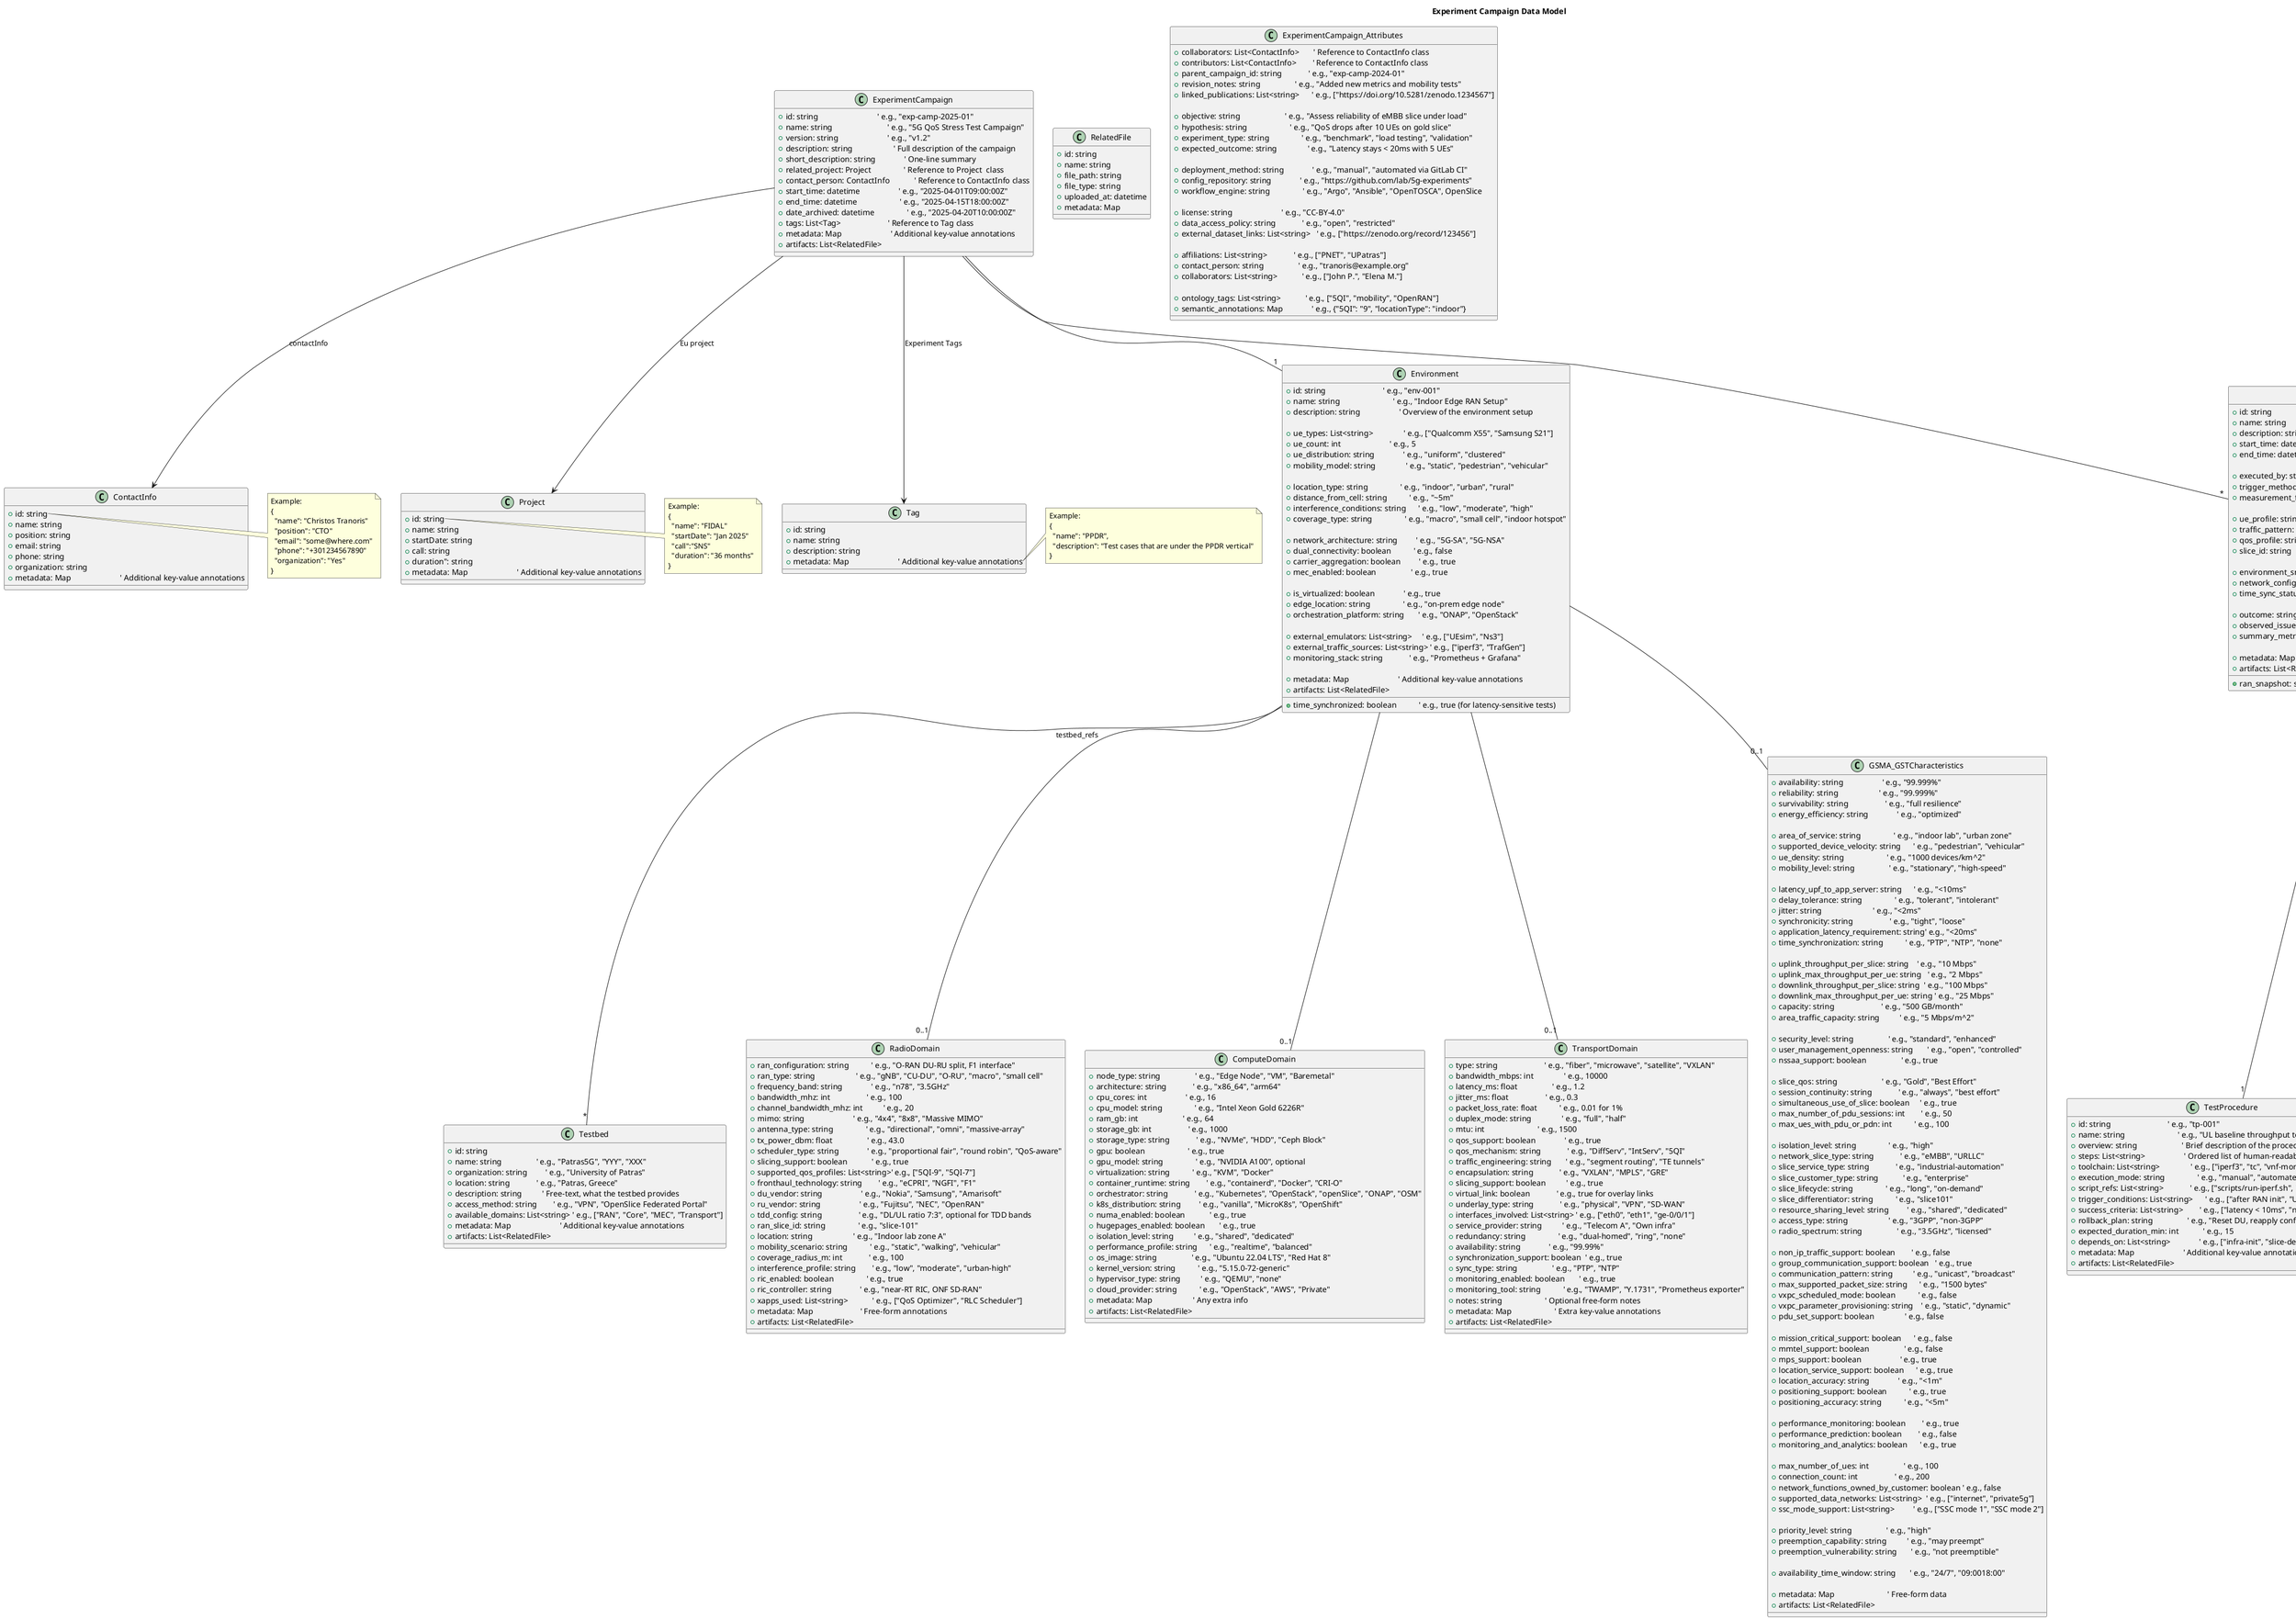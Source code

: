 '*************************************'
'UML Model of an Experiment Campaign Data Model
'Describes metadata related to properly storing and mamaging an experiement on top of 5G/network/cloud testbeds 
'
'Version: 0.1
'License: Apache 2.0
'
'Authors: 
'	Christos Tranoris, Univ. of Patras, GREECE
'
'
'
'*************************************'

@startuml
title Experiment Campaign Data Model


class ExperimentCampaign {
'=== Basic Attributes ===
  +id: string                             ' e.g., "exp-camp-2025-01"
  +name: string                           ' e.g., "5G QoS Stress Test Campaign"
  +version: string                        ' e.g., "v1.2"
  +description: string                    ' Full description of the campaign
  +short_description: string              ' One-line summary
  +related_project: Project                ' Reference to Project  class
  +contact_person: ContactInfo            ' Reference to ContactInfo class
  +start_time: datetime                   ' e.g., "2025-04-01T09:00:00Z"
  +end_time: datetime                     ' e.g., "2025-04-15T18:00:00Z"
  +date_archived: datetime                ' e.g., "2025-04-20T10:00:00Z"
  +tags: List<Tag>                       ' Reference to Tag class
  +metadata: Map                        ' Additional key-value annotations
  +artifacts: List<RelatedFile>
}


class Environment {
  +id: string                            ' e.g., "env-001"
  +name: string                          ' e.g., "Indoor Edge RAN Setup"
  +description: string                   ' Overview of the environment setup

  '=== UE Configuration ===
  +ue_types: List<string>               ' e.g., ["Qualcomm X55", "Samsung S21"]
  +ue_count: int                        ' e.g., 5
  +ue_distribution: string              ' e.g., "uniform", "clustered"
  +mobility_model: string               ' e.g., "static", "pedestrian", "vehicular"

  '=== Environmental Constraints ===
  +location_type: string                ' e.g., "indoor", "urban", "rural"
  +distance_from_cell: string           ' e.g., "~5m"
  +interference_conditions: string      ' e.g., "low", "moderate", "high"
  +coverage_type: string                ' e.g., "macro", "small cell", "indoor hotspot"

  '=== Network Modes & Features ===
  +network_architecture: string         ' e.g., "5G-SA", "5G-NSA"
  +dual_connectivity: boolean           ' e.g., false
  +carrier_aggregation: boolean         ' e.g., true
  +mec_enabled: boolean                 ' e.g., true

  '=== Experimentation Features ===
  +is_virtualized: boolean              ' e.g., true
  +edge_location: string                ' e.g., "on-prem edge node"
  +time_synchronized: boolean           ' e.g., true (for latency-sensitive tests)
  +orchestration_platform: string       ' e.g., "ONAP", "OpenStack"

  '=== External Systems ===
  +external_emulators: List<string>     ' e.g., ["UEsim", "Ns3"]
  +external_traffic_sources: List<string> ' e.g., ["iperf3", "TrafGen"]
  +monitoring_stack: string             ' e.g., "Prometheus + Grafana"

  +metadata: Map                        ' Additional key-value annotations
  +artifacts: List<RelatedFile>
}



class Testbed {
  +id: string
  +name: string                 ' e.g., "Patras5G", "YYY", "XXX"
  +organization: string         ' e.g., "University of Patras"
  +location: string             ' e.g., "Patras, Greece"
  +description: string          ' Free-text, what the testbed provides
  +access_method: string        ' e.g., "VPN", "OpenSlice Federated Portal"
  +available_domains: List<string> ' e.g., ["RAN", "Core", "MEC", "Transport"]
  +metadata: Map                        ' Additional key-value annotations
  +artifacts: List<RelatedFile>
}


class RadioDomain {
  +ran_configuration: string           ' e.g., "O-RAN DU-RU split, F1 interface"
  +ran_type: string                    ' e.g., "gNB", "CU-DU", "O-RU", "macro", "small cell"
  +frequency_band: string              ' e.g., "n78", "3.5GHz"
  +bandwidth_mhz: int                  ' e.g., 100
  +channel_bandwidth_mhz: int          ' e.g., 20
  +mimo: string                        ' e.g., "4x4", "8x8", "Massive MIMO"
  +antenna_type: string                ' e.g., "directional", "omni", "massive-array"
  +tx_power_dbm: float                 ' e.g., 43.0
  +scheduler_type: string              ' e.g., "proportional fair", "round robin", "QoS-aware"
  +slicing_support: boolean            ' e.g., true
  +supported_qos_profiles: List<string>' e.g., ["5QI-9", "5QI-7"]
  +fronthaul_technology: string        ' e.g., "eCPRI", "NGFI", "F1"
  +du_vendor: string                   ' e.g., "Nokia", "Samsung", "Amarisoft"
  +ru_vendor: string                   ' e.g., "Fujitsu", "NEC", "OpenRAN"
  +tdd_config: string                  ' e.g., "DL/UL ratio 7:3", optional for TDD bands
  +ran_slice_id: string                ' e.g., "slice-101"
  +location: string                    ' e.g., "Indoor lab zone A"
  +mobility_scenario: string           ' e.g., "static", "walking", "vehicular"
  +coverage_radius_m: int             ' e.g., 100
  +interference_profile: string        ' e.g., "low", "moderate", "urban-high"
  +ric_enabled: boolean                ' e.g., true
  +ric_controller: string              ' e.g., "near-RT RIC, ONF SD-RAN"
  +xapps_used: List<string>            ' e.g., ["QoS Optimizer", "RLC Scheduler"]
  +metadata: Map                       ' Free-form annotations
  +artifacts: List<RelatedFile>
}


class ComputeDomain {
  +node_type: string                 ' e.g., "Edge Node", "VM", "Baremetal"
  +architecture: string             ' e.g., "x86_64", "arm64"
  +cpu_cores: int                   ' e.g., 16
  +cpu_model: string                ' e.g., "Intel Xeon Gold 6226R"
  +ram_gb: int                      ' e.g., 64
  +storage_gb: int                  ' e.g., 1000
  +storage_type: string             ' e.g., "NVMe", "HDD", "Ceph Block"
  +gpu: boolean                     ' e.g., true
  +gpu_model: string                ' e.g., "NVIDIA A100", optional
  +virtualization: string           ' e.g., "KVM", "Docker"
  +container_runtime: string        ' e.g., "containerd", "Docker", "CRI-O"
  +orchestrator: string             ' e.g., "Kubernetes", "OpenStack", "openSlice", "ONAP", "OSM"
  +k8s_distribution: string         ' e.g., "vanilla", "MicroK8s", "OpenShift"
  +numa_enabled: boolean            ' e.g., true
  +hugepages_enabled: boolean       ' e.g., true
  +isolation_level: string          ' e.g., "shared", "dedicated"
  +performance_profile: string      ' e.g., "realtime", "balanced"
  +os_image: string                 ' e.g., "Ubuntu 22.04 LTS", "Red Hat 8"
  +kernel_version: string           ' e.g., "5.15.0-72-generic"
  +hypervisor_type: string          ' e.g., "QEMU", "none"
  +cloud_provider: string           ' e.g., "OpenStack", "AWS", "Private"
  +metadata: Map                    ' Any extra info
  +artifacts: List<RelatedFile>
}


class TransportDomain {
  +type: string                       ' e.g., "fiber", "microwave", "satellite", "VXLAN"
  +bandwidth_mbps: int               ' e.g., 10000
  +latency_ms: float                 ' e.g., 1.2
  +jitter_ms: float                  ' e.g., 0.3
  +packet_loss_rate: float           ' e.g., 0.01 for 1%
  +duplex_mode: string               ' e.g., "full", "half"
  +mtu: int                          ' e.g., 1500
  +qos_support: boolean              ' e.g., true
  +qos_mechanism: string             ' e.g., "DiffServ", "IntServ", "5QI"
  +traffic_engineering: string       ' e.g., "segment routing", "TE tunnels"
  +encapsulation: string             ' e.g., "VXLAN", "MPLS", "GRE"
  +slicing_support: boolean          ' e.g., true
  +virtual_link: boolean             ' e.g., true for overlay links
  +underlay_type: string             ' e.g., "physical", "VPN", "SD-WAN"
  +interfaces_involved: List<string> ' e.g., ["eth0", "eth1", "ge-0/0/1"]
  +service_provider: string          ' e.g., "Telecom A", "Own infra"
  +redundancy: string                ' e.g., "dual-homed", "ring", "none"
  +availability: string              ' e.g., "99.99%"
  +synchronization_support: boolean  ' e.g., true
  +sync_type: string                 ' e.g., "PTP", "NTP"
  +monitoring_enabled: boolean       ' e.g., true
  +monitoring_tool: string           ' e.g., "TWAMP", "Y.1731", "Prometheus exporter"
  +notes: string                     ' Optional free-form notes
  +metadata: Map                     ' Extra key-value annotations
  +artifacts: List<RelatedFile>
}


class GSMA_GSTCharacteristics {

  '=== Availability & Reliability ===
  +availability: string                   ' e.g., "99.999%"
  +reliability: string                    ' e.g., "99.999%"
  +survivability: string                  ' e.g., "full resilience"
  +energy_efficiency: string              ' e.g., "optimized"

  '=== Area, Mobility & Velocity ===
  +area_of_service: string                ' e.g., "indoor lab", "urban zone"
  +supported_device_velocity: string      ' e.g., "pedestrian", "vehicular"
  +ue_density: string                     ' e.g., "1000 devices/km^2"
  +mobility_level: string                 ' e.g., "stationary", "high-speed"

  '=== Latency, Delay, Timing ===
  +latency_upf_to_app_server: string      ' e.g., "<10ms"
  +delay_tolerance: string                ' e.g., "tolerant", "intolerant"
  +jitter: string                         ' e.g., "<2ms"
  +synchronicity: string                  ' e.g., "tight", "loose"
  +application_latency_requirement: string' e.g., "<20ms"
  +time_synchronization: string           ' e.g., "PTP", "NTP", "none"

  '=== Throughput & Capacity ===
  +uplink_throughput_per_slice: string    ' e.g., "10 Mbps"
  +uplink_max_throughput_per_ue: string   ' e.g., "2 Mbps"
  +downlink_throughput_per_slice: string  ' e.g., "100 Mbps"
  +downlink_max_throughput_per_ue: string ' e.g., "25 Mbps"
  +capacity: string                       ' e.g., "500 GB/month"
  +area_traffic_capacity: string          ' e.g., "5 Mbps/m^2"

  '=== Security & Privacy ===
  +security_level: string                 ' e.g., "standard", "enhanced"
  +user_management_openness: string       ' e.g., "open", "controlled"
  +nssaa_support: boolean                 ' e.g., true

  '=== Session & QoS ===
  +slice_qos: string                      ' e.g., "Gold", "Best Effort"
  +session_continuity: string             ' e.g., "always", "best effort"
  +simultaneous_use_of_slice: boolean     ' e.g., true
  +max_number_of_pdu_sessions: int        ' e.g., 50
  +max_ues_with_pdu_or_pdn: int           ' e.g., 100

  '=== Slice Characteristics ===
  +isolation_level: string                ' e.g., "high"
  +network_slice_type: string             ' e.g., "eMBB", "URLLC"
  +slice_service_type: string             ' e.g., "industrial-automation"
  +slice_customer_type: string            ' e.g., "enterprise"
  +slice_lifecycle: string                ' e.g., "long", "on-demand"
  +slice_differentiator: string           ' e.g., "slice101"
  +resource_sharing_level: string         ' e.g., "shared", "dedicated"
  +access_type: string                    ' e.g., "3GPP", "non-3GPP"
  +radio_spectrum: string                 ' e.g., "3.5GHz", "licensed"

  '=== Traffic & Protocol Support ===
  +non_ip_traffic_support: boolean        ' e.g., false
  +group_communication_support: boolean   ' e.g., true
  +communication_pattern: string          ' e.g., "unicast", "broadcast"
  +max_supported_packet_size: string      ' e.g., "1500 bytes"
  +vxpc_scheduled_mode: boolean           ' e.g., false
  +vxpc_parameter_provisioning: string    ' e.g., "static", "dynamic"
  +pdu_set_support: boolean               ' e.g., false

  '=== Application & Service Features ===
  +mission_critical_support: boolean      ' e.g., false
  +mmtel_support: boolean                 ' e.g., false
  +mps_support: boolean                   ' e.g., true
  +location_service_support: boolean      ' e.g., true
  +location_accuracy: string              ' e.g., "<1m"
  +positioning_support: boolean           ' e.g., true
  +positioning_accuracy: string           ' e.g., "<5m"

  '=== Analytics & Monitoring ===
  +performance_monitoring: boolean        ' e.g., true
  +performance_prediction: boolean        ' e.g., false
  +monitoring_and_analytics: boolean      ' e.g., true

  '=== UE & Network Limits ===
  +max_number_of_ues: int                 ' e.g., 100
  +connection_count: int                  ' e.g., 200
  +network_functions_owned_by_customer: boolean ' e.g., false
  +supported_data_networks: List<string>  ' e.g., ["internet", "private5g"]
  +ssc_mode_support: List<string>         ' e.g., ["SSC mode 1", "SSC mode 2"]

  '=== Resource Management ===
  +priority_level: string                 ' e.g., "high"
  +preemption_capability: string          ' e.g., "may preempt"
  +preemption_vulnerability: string       ' e.g., "not preemptible"

  '=== Scheduling & Timing Constraints ===
  +availability_time_window: string       ' e.g., "24/7", "09:0018:00"

  '=== Other / Metadata ===
  +metadata: Map                          ' Free-form data
  +artifacts: List<RelatedFile>
}



class TestingSession {
  +id: string                            ' e.g., "sess-001"
  +name: string                          ' e.g., "DL throughput baseline test"
  +description: string                   ' Human-readable description
  +start_time: datetime                   ' e.g., "2025-04-01T09:00:00Z"
  +end_time: datetime                     ' e.g., "2025-04-15T18:00:00Z"
  
  '=== Execution Details ===
  +executed_by: string                   ' e.g., "tranoris@example.org"
  +trigger_method: string                ' e.g., "manual", "API", "CI/CD pipeline"
  +measurement_family: string            ' from 3GPP 28.552 e.g., "DRB, RRC."

  '=== Session Parameters ===
  +ue_profile: string                    ' e.g., "3 UEs, 20 Mbps each, static"
  +traffic_pattern: string               ' e.g., "DL bulk", "UL random burst"
  +qos_profile: string                   ' e.g., "5QI-9"
  +slice_id: string                      ' e.g., "slice101"

  '=== Test Conditions & Setup ===
  +environment_snapshot: string          ' e.g., Git SHA or file path of infra config
  +network_config_snapshot: string       ' e.g., export of routing/slice/QoS config
  +ran_snapshot: string                  ' e.g., RAN config (MIMO, bandwidth, scheduler)
  +time_sync_status: string              ' e.g., "in-sync", "drifted", "unknown"

  '=== Outcome Summary ===
  +outcome: string                       ' e.g., "Passed", "Degraded", "Failed"
  +observed_issues: List<string>         ' e.g., ["latency spikes", "UE3 disconnects"]
  +summary_metrics: Map                  ' e.g., {"avg_dl_throughput": "85 Mbps"}
  
  +metadata: Map                        ' Additional key-value annotations
  +artifacts: List<RelatedFile>
}


class TestProcedure {
  +id: string                            ' e.g., "tp-001"
  +name: string                          ' e.g., "UL baseline throughput test"
  +overview: string                      ' Brief description of the procedure
  +steps: List<string>                   ' Ordered list of human-readable steps
  +toolchain: List<string>               ' e.g., ["iperf3", "tc", "vnf-monitor"]
  +execution_mode: string                ' e.g., "manual", "automated", "hybrid"
  +script_refs: List<string>             ' e.g., ["scripts/run-iperf.sh", "ansible/test.yml"]
  +trigger_conditions: List<string>      ' e.g., ["after RAN init", "UE attach confirmed"]
  +success_criteria: List<string>        ' e.g., ["latency < 10ms", "no packet loss"]
  +rollback_plan: string                 ' e.g., "Reset DU, reapply config"
  +expected_duration_min: int            ' e.g., 15
  +depends_on: List<string>              ' e.g., ["infra-init", "slice-deploy"]
  +metadata: Map                        ' Additional key-value annotations
  +artifacts: List<RelatedFile>
}


class RelatedFile {
  +id: string
  +name: string
  +file_path: string
  +file_type: string
  +uploaded_at: datetime
  +metadata: Map
}

class ObservationPoint {
  +id: string
  +name: string
  +type: string                     ' e.g., "5G Core Interface", "RAN Entity", "Log File"
  +location: string                 ' Logical or physical location
  +target_component: string         ' e.g., "N3", "N6", "gNB", "UPF", "K8s Node"
  +interface_name: string           ' e.g., "eth0", "N3", "Gi", "s1"
  +collection_tool: string          ' e.g., "tcpdump", "Prometheus exporter"
  +description: string              ' Free-text description
  +metadata: Map                        ' Additional key-value annotations
  +artifacts: List<RelatedFile>
}

class MeasurementTool {
  +id: string
  +name: string                     ' e.g., "iperf3", "tcpdump", "Prometheus"
  +type: string                     ' e.g., "active", "passive", "synthetic", "telemetry"
  +version: string                  ' e.g., "3.11"
  +description: string              ' e.g., "Used for UDP throughput testing"
  +target_layer: string             ' e.g., "network", "application", "radio"
  +collection_mode: string          ' e.g., "inline", "agent-based", "sidecar"
  +output_format: string            ' e.g., "JSON", "CSV", "PCAP", "Prometheus format"
  +metadata: Map
}


ExperimentCampaign -- "1" Environment
ExperimentCampaign  -- "*" TestingSession

Environment  -- "0..1" GSMA_GSTCharacteristics
Environment  -- "0..1" RadioDomain
Environment  -- "0..1" ComputeDomain
Environment  -- "0..1" TransportDomain
Environment -- "*" Testbed : "testbed_refs"

TestingSession  -- "1" TestProcedure
TestingSession  -- "*" ObservationPoint : "observations"
TestingSession  -- "*" MeasurementTool : "measurement_tools"

'***************************
'***************************
'NEW CONNECTIONS
'***************************
'***************************
'TODO: ExperimentCampaign *-- "1" ExperimentCampaign_Attributes
ExperimentCampaign--> ContactInfo : contactInfo
ExperimentCampaign --> Project : Eu project
ExperimentCampaign --> Tag : Experiment Tags


'***************************
'***************************
'NEW CLASSES
'***************************
'***************************
class ContactInfo {
+ id: string
  + name: string 
  + position: string
  + email: string
  + phone: string
  + organization: string
  + metadata: Map                        ' Additional key-value annotations
}


note right of ContactInfo::id
  Example:
  {
    "name": "Christos Tranoris" 
    "position": "CTO"
    "email": "some@where.com"
    "phone": "+301234567890"
    "organization": "Yes"
  }
end note


class Project {
  + id: string
  + name: string 
  + startDate: string 
  + call: string 
  + duration": string 
  +metadata: Map                        ' Additional key-value annotations
}



note right of Project::id
  Example:
  {
    "name": "FIDAL"
    "startDate": "Jan 2025"
    "call":"SNS"
    "duration": "36 months"
  }
end note



class Tag {
  + id: string
  + name: string 
  + description: string
  +metadata: Map                        ' Additional key-value annotations
}
note right of Tag::data
  Example:
  {
    "name": "PPDR",  
    "description": "Test cases that are under the PPDR vertical"
  }
end note

'**********************************
'**********************************
'ATTRIBUTE CLASSES
'**********************************
'**********************************
class ExperimentCampaign_Attributes {
    +collaborators: List<ContactInfo>       ' Reference to ContactInfo class
    +contributors: List<ContactInfo>        ' Reference to ContactInfo class
    '=== Versioning & Lineage ===
    +parent_campaign_id: string             ' e.g., "exp-camp-2024-01"
    +revision_notes: string                 ' e.g., "Added new metrics and mobility tests"
    +linked_publications: List<string>      ' e.g., ["https://doi.org/10.5281/zenodo.1234567"]

    '=== Design Metadata ===
    +objective: string                      ' e.g., "Assess reliability of eMBB slice under load"
    +hypothesis: string                     ' e.g., "QoS drops after 10 UEs on gold slice"
    +experiment_type: string                ' e.g., "benchmark", "load testing", "validation"
    +expected_outcome: string               ' e.g., "Latency stays < 20ms with 5 UEs"

    '=== Orchestration & Automation ===
    +deployment_method: string              ' e.g., "manual", "automated via GitLab CI"
    +config_repository: string              ' e.g., "https://github.com/lab/5g-experiments"
    +workflow_engine: string                ' e.g., "Argo", "Ansible", "OpenTOSCA", OpenSlice

    '=== Licensing & Data Sharing ===
    +license: string                        ' e.g., "CC-BY-4.0"
    +data_access_policy: string             ' e.g., "open", "restricted"
    +external_dataset_links: List<string>   ' e.g., ["https://zenodo.org/record/123456"]

    '=== Collaboration & Ownership ===
    +affiliations: List<string>             ' e.g., ["PNET", "UPatras"]
    +contact_person: string                 ' e.g., "tranoris@example.org"
    +collaborators: List<string>            ' e.g., ["John P.", "Elena M."]

    '=== Semantics & Interoperability ===
    +ontology_tags: List<string>            ' e.g., ["5QI", "mobility", "OpenRAN"]
    +semantic_annotations: Map              ' e.g., {"5QI": "9", "locationType": "indoor"}
}

@enduml
